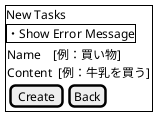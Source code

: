 @startuml
salt
{+
  New Tasks
  {#
   ・Show Error Message
  }

  {
  Name    [例：買い物]
  Content  [例：牛乳を買う]
  {
  [Create]|[Back]
  }
  }
}
@enduml